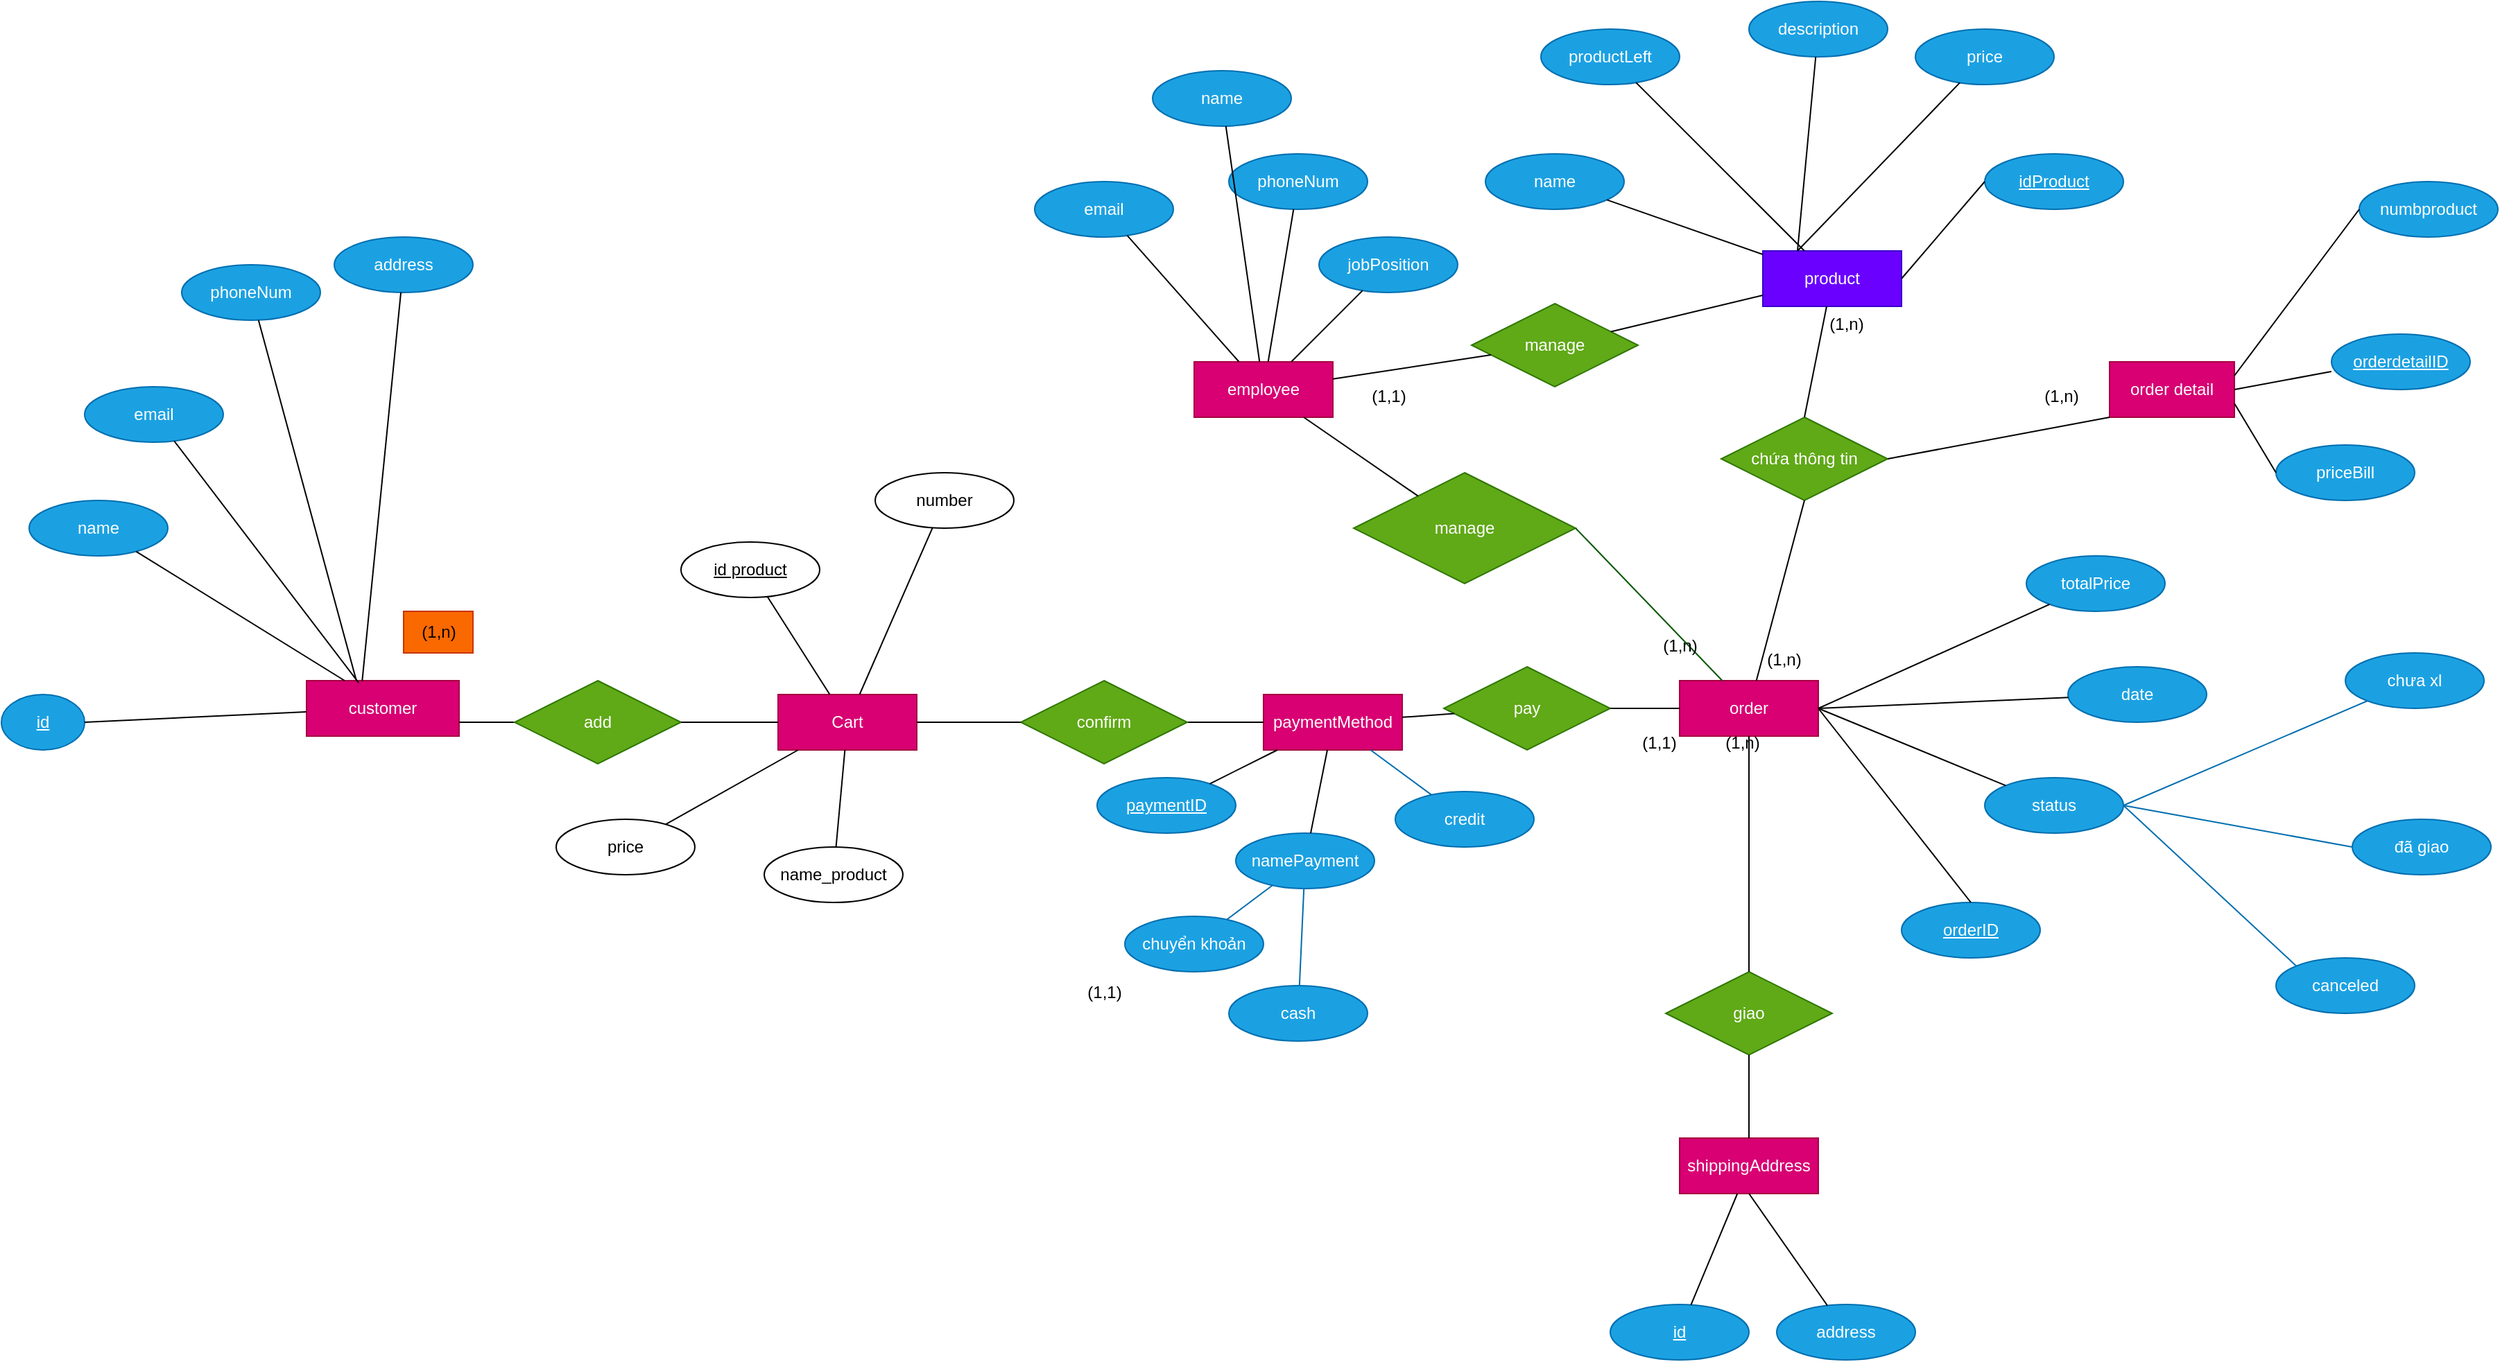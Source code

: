 <mxfile version="24.0.8" type="github">
  <diagram name="Page-1" id="J78H1yWdMGA6dcJvO-is">
    <mxGraphModel dx="3475" dy="2405" grid="1" gridSize="10" guides="1" tooltips="1" connect="1" arrows="1" fold="1" page="1" pageScale="1" pageWidth="850" pageHeight="1100" math="0" shadow="0">
      <root>
        <mxCell id="0" />
        <mxCell id="1" parent="0" />
        <mxCell id="VAm5EBniyMLqkMirTQOu-1" value="order&lt;br&gt;" style="whiteSpace=wrap;html=1;align=center;fillColor=#d80073;fontColor=#ffffff;strokeColor=#A50040;" parent="1" vertex="1">
          <mxGeometry x="690" y="70" width="100" height="40" as="geometry" />
        </mxCell>
        <mxCell id="VAm5EBniyMLqkMirTQOu-2" value="shippingAddress&lt;br&gt;" style="whiteSpace=wrap;html=1;align=center;fillColor=#d80073;fontColor=#ffffff;strokeColor=#A50040;" parent="1" vertex="1">
          <mxGeometry x="690" y="400" width="100" height="40" as="geometry" />
        </mxCell>
        <mxCell id="VAm5EBniyMLqkMirTQOu-3" value="order detail&lt;br&gt;" style="whiteSpace=wrap;html=1;align=center;fillColor=#d80073;fontColor=#ffffff;strokeColor=#A50040;" parent="1" vertex="1">
          <mxGeometry x="1000" y="-160" width="90" height="40" as="geometry" />
        </mxCell>
        <mxCell id="VAm5EBniyMLqkMirTQOu-4" value="customer" style="whiteSpace=wrap;html=1;align=center;fillColor=#d80073;fontColor=#ffffff;strokeColor=#A50040;" parent="1" vertex="1">
          <mxGeometry x="-300" y="70" width="110" height="40" as="geometry" />
        </mxCell>
        <mxCell id="VAm5EBniyMLqkMirTQOu-5" value="employee&lt;br&gt;" style="whiteSpace=wrap;html=1;align=center;fillColor=#d80073;fontColor=#ffffff;strokeColor=#A50040;" parent="1" vertex="1">
          <mxGeometry x="340" y="-160" width="100" height="40" as="geometry" />
        </mxCell>
        <mxCell id="VAm5EBniyMLqkMirTQOu-6" value="paymentMethod&lt;br&gt;" style="whiteSpace=wrap;html=1;align=center;fillColor=#d80073;fontColor=#ffffff;strokeColor=#A50040;" parent="1" vertex="1">
          <mxGeometry x="390" y="80" width="100" height="40" as="geometry" />
        </mxCell>
        <mxCell id="VAm5EBniyMLqkMirTQOu-7" value="product&lt;br&gt;" style="whiteSpace=wrap;html=1;align=center;fillColor=#6a00ff;fontColor=#ffffff;strokeColor=#3700CC;" parent="1" vertex="1">
          <mxGeometry x="750" y="-240" width="100" height="40" as="geometry" />
        </mxCell>
        <mxCell id="VAm5EBniyMLqkMirTQOu-8" value="id" style="ellipse;whiteSpace=wrap;html=1;align=center;fontStyle=4;fillColor=#1ba1e2;fontColor=#ffffff;strokeColor=#006EAF;" parent="1" vertex="1">
          <mxGeometry x="-520" y="80" width="60" height="40" as="geometry" />
        </mxCell>
        <mxCell id="VAm5EBniyMLqkMirTQOu-9" value="phoneNum" style="ellipse;whiteSpace=wrap;html=1;align=center;fillColor=#1ba1e2;fontColor=#ffffff;strokeColor=#006EAF;" parent="1" vertex="1">
          <mxGeometry x="-390" y="-230" width="100" height="40" as="geometry" />
        </mxCell>
        <mxCell id="VAm5EBniyMLqkMirTQOu-10" value="name" style="ellipse;whiteSpace=wrap;html=1;align=center;fillColor=#1ba1e2;fontColor=#ffffff;strokeColor=#006EAF;" parent="1" vertex="1">
          <mxGeometry x="-500" y="-60" width="100" height="40" as="geometry" />
        </mxCell>
        <mxCell id="VAm5EBniyMLqkMirTQOu-11" value="email" style="ellipse;whiteSpace=wrap;html=1;align=center;fillColor=#1ba1e2;fontColor=#ffffff;strokeColor=#006EAF;" parent="1" vertex="1">
          <mxGeometry x="-460" y="-142" width="100" height="40" as="geometry" />
        </mxCell>
        <mxCell id="VAm5EBniyMLqkMirTQOu-13" value="address" style="ellipse;whiteSpace=wrap;html=1;align=center;fillColor=#1ba1e2;fontColor=#ffffff;strokeColor=#006EAF;" parent="1" vertex="1">
          <mxGeometry x="-280" y="-250" width="100" height="40" as="geometry" />
        </mxCell>
        <mxCell id="VAm5EBniyMLqkMirTQOu-14" value="" style="endArrow=none;html=1;rounded=0;exitX=0.365;exitY=0.001;exitDx=0;exitDy=0;exitPerimeter=0;" parent="1" source="VAm5EBniyMLqkMirTQOu-4" target="VAm5EBniyMLqkMirTQOu-13" edge="1">
          <mxGeometry relative="1" as="geometry">
            <mxPoint x="340" y="-150" as="sourcePoint" />
            <mxPoint x="500" y="-130.48" as="targetPoint" />
          </mxGeometry>
        </mxCell>
        <mxCell id="VAm5EBniyMLqkMirTQOu-15" value="" style="endArrow=none;html=1;rounded=0;exitX=0.327;exitY=0.001;exitDx=0;exitDy=0;exitPerimeter=0;" parent="1" source="VAm5EBniyMLqkMirTQOu-4" target="VAm5EBniyMLqkMirTQOu-9" edge="1">
          <mxGeometry relative="1" as="geometry">
            <mxPoint x="300" y="-110" as="sourcePoint" />
            <mxPoint x="460" y="-110" as="targetPoint" />
          </mxGeometry>
        </mxCell>
        <mxCell id="VAm5EBniyMLqkMirTQOu-16" value="" style="endArrow=none;html=1;rounded=0;exitX=0.342;exitY=0.039;exitDx=0;exitDy=0;exitPerimeter=0;" parent="1" source="VAm5EBniyMLqkMirTQOu-4" target="VAm5EBniyMLqkMirTQOu-11" edge="1">
          <mxGeometry relative="1" as="geometry">
            <mxPoint x="300" y="-110" as="sourcePoint" />
            <mxPoint x="460" y="-110" as="targetPoint" />
          </mxGeometry>
        </mxCell>
        <mxCell id="VAm5EBniyMLqkMirTQOu-17" value="" style="endArrow=none;html=1;rounded=0;exitX=1;exitY=0.5;exitDx=0;exitDy=0;" parent="1" source="VAm5EBniyMLqkMirTQOu-8" target="VAm5EBniyMLqkMirTQOu-4" edge="1">
          <mxGeometry relative="1" as="geometry">
            <mxPoint x="110" y="-80" as="sourcePoint" />
            <mxPoint x="270" y="-80" as="targetPoint" />
          </mxGeometry>
        </mxCell>
        <mxCell id="VAm5EBniyMLqkMirTQOu-18" value="" style="endArrow=none;html=1;rounded=0;entryX=0.25;entryY=0;entryDx=0;entryDy=0;" parent="1" source="VAm5EBniyMLqkMirTQOu-10" target="VAm5EBniyMLqkMirTQOu-4" edge="1">
          <mxGeometry relative="1" as="geometry">
            <mxPoint x="180" y="-210" as="sourcePoint" />
            <mxPoint x="340" y="-210" as="targetPoint" />
          </mxGeometry>
        </mxCell>
        <mxCell id="VAm5EBniyMLqkMirTQOu-19" value="idProduct" style="ellipse;whiteSpace=wrap;html=1;align=center;fontStyle=4;fillColor=#1ba1e2;fontColor=#ffffff;strokeColor=#006EAF;" parent="1" vertex="1">
          <mxGeometry x="910" y="-310" width="100" height="40" as="geometry" />
        </mxCell>
        <mxCell id="VAm5EBniyMLqkMirTQOu-20" value="price" style="ellipse;whiteSpace=wrap;html=1;align=center;fillColor=#1ba1e2;fontColor=#ffffff;strokeColor=#006EAF;" parent="1" vertex="1">
          <mxGeometry x="860" y="-400" width="100" height="40" as="geometry" />
        </mxCell>
        <mxCell id="VAm5EBniyMLqkMirTQOu-21" value="productLeft" style="ellipse;whiteSpace=wrap;html=1;align=center;fillColor=#1ba1e2;fontColor=#ffffff;strokeColor=#006EAF;" parent="1" vertex="1">
          <mxGeometry x="590" y="-400" width="100" height="40" as="geometry" />
        </mxCell>
        <mxCell id="VAm5EBniyMLqkMirTQOu-22" value="name" style="ellipse;whiteSpace=wrap;html=1;align=center;fillColor=#1ba1e2;fontColor=#ffffff;strokeColor=#006EAF;" parent="1" vertex="1">
          <mxGeometry x="550" y="-310" width="100" height="40" as="geometry" />
        </mxCell>
        <mxCell id="VAm5EBniyMLqkMirTQOu-23" value="description" style="ellipse;whiteSpace=wrap;html=1;align=center;fillColor=#1ba1e2;fontColor=#ffffff;strokeColor=#006EAF;" parent="1" vertex="1">
          <mxGeometry x="740" y="-420" width="100" height="40" as="geometry" />
        </mxCell>
        <mxCell id="VAm5EBniyMLqkMirTQOu-25" value="" style="endArrow=none;html=1;rounded=0;" parent="1" source="VAm5EBniyMLqkMirTQOu-22" target="VAm5EBniyMLqkMirTQOu-7" edge="1">
          <mxGeometry relative="1" as="geometry">
            <mxPoint x="680" y="-100" as="sourcePoint" />
            <mxPoint x="840" y="-100" as="targetPoint" />
          </mxGeometry>
        </mxCell>
        <mxCell id="VAm5EBniyMLqkMirTQOu-26" value="" style="endArrow=none;html=1;rounded=0;" parent="1" source="VAm5EBniyMLqkMirTQOu-21" target="VAm5EBniyMLqkMirTQOu-7" edge="1">
          <mxGeometry relative="1" as="geometry">
            <mxPoint x="680" y="-220" as="sourcePoint" />
            <mxPoint x="840" y="-220" as="targetPoint" />
          </mxGeometry>
        </mxCell>
        <mxCell id="VAm5EBniyMLqkMirTQOu-27" value="" style="endArrow=none;html=1;rounded=0;entryX=0.25;entryY=0;entryDx=0;entryDy=0;" parent="1" source="VAm5EBniyMLqkMirTQOu-23" target="VAm5EBniyMLqkMirTQOu-7" edge="1">
          <mxGeometry relative="1" as="geometry">
            <mxPoint x="800" y="-230" as="sourcePoint" />
            <mxPoint x="960" y="-230" as="targetPoint" />
          </mxGeometry>
        </mxCell>
        <mxCell id="VAm5EBniyMLqkMirTQOu-28" value="" style="endArrow=none;html=1;rounded=0;exitX=0.25;exitY=0;exitDx=0;exitDy=0;" parent="1" source="VAm5EBniyMLqkMirTQOu-7" target="VAm5EBniyMLqkMirTQOu-20" edge="1">
          <mxGeometry relative="1" as="geometry">
            <mxPoint x="820" y="-230" as="sourcePoint" />
            <mxPoint x="980" y="-230" as="targetPoint" />
          </mxGeometry>
        </mxCell>
        <mxCell id="VAm5EBniyMLqkMirTQOu-30" value="" style="endArrow=none;html=1;rounded=0;exitX=1;exitY=0.5;exitDx=0;exitDy=0;entryX=0;entryY=0.5;entryDx=0;entryDy=0;" parent="1" source="VAm5EBniyMLqkMirTQOu-7" target="VAm5EBniyMLqkMirTQOu-19" edge="1">
          <mxGeometry relative="1" as="geometry">
            <mxPoint x="880" y="-80" as="sourcePoint" />
            <mxPoint x="1040" y="-80" as="targetPoint" />
          </mxGeometry>
        </mxCell>
        <mxCell id="VAm5EBniyMLqkMirTQOu-32" value="orderID" style="ellipse;whiteSpace=wrap;html=1;align=center;fontStyle=4;fillColor=#1ba1e2;fontColor=#ffffff;strokeColor=#006EAF;" parent="1" vertex="1">
          <mxGeometry x="850" y="230" width="100" height="40" as="geometry" />
        </mxCell>
        <mxCell id="VAm5EBniyMLqkMirTQOu-33" value="date" style="ellipse;whiteSpace=wrap;html=1;align=center;fillColor=#1ba1e2;fontColor=#ffffff;strokeColor=#006EAF;" parent="1" vertex="1">
          <mxGeometry x="970" y="60" width="100" height="40" as="geometry" />
        </mxCell>
        <mxCell id="VAm5EBniyMLqkMirTQOu-34" value="status" style="ellipse;whiteSpace=wrap;html=1;align=center;fillColor=#1ba1e2;fontColor=#ffffff;strokeColor=#006EAF;" parent="1" vertex="1">
          <mxGeometry x="910" y="140" width="100" height="40" as="geometry" />
        </mxCell>
        <mxCell id="VAm5EBniyMLqkMirTQOu-35" value="totalPrice" style="ellipse;whiteSpace=wrap;html=1;align=center;fillColor=#1ba1e2;fontColor=#ffffff;strokeColor=#006EAF;" parent="1" vertex="1">
          <mxGeometry x="940" y="-20" width="100" height="40" as="geometry" />
        </mxCell>
        <mxCell id="VAm5EBniyMLqkMirTQOu-38" value="" style="endArrow=none;html=1;rounded=0;entryX=0.5;entryY=0;entryDx=0;entryDy=0;exitX=1;exitY=0.5;exitDx=0;exitDy=0;" parent="1" source="VAm5EBniyMLqkMirTQOu-1" target="VAm5EBniyMLqkMirTQOu-32" edge="1">
          <mxGeometry relative="1" as="geometry">
            <mxPoint x="420" y="200" as="sourcePoint" />
            <mxPoint x="580" y="200" as="targetPoint" />
          </mxGeometry>
        </mxCell>
        <mxCell id="VAm5EBniyMLqkMirTQOu-39" value="" style="endArrow=none;html=1;rounded=0;exitX=1;exitY=0.5;exitDx=0;exitDy=0;" parent="1" source="VAm5EBniyMLqkMirTQOu-1" target="VAm5EBniyMLqkMirTQOu-34" edge="1">
          <mxGeometry relative="1" as="geometry">
            <mxPoint x="500" y="60" as="sourcePoint" />
            <mxPoint x="660" y="60" as="targetPoint" />
          </mxGeometry>
        </mxCell>
        <mxCell id="VAm5EBniyMLqkMirTQOu-40" value="" style="endArrow=none;html=1;rounded=0;exitX=1;exitY=0.5;exitDx=0;exitDy=0;" parent="1" source="VAm5EBniyMLqkMirTQOu-1" target="VAm5EBniyMLqkMirTQOu-33" edge="1">
          <mxGeometry relative="1" as="geometry">
            <mxPoint x="500" y="60" as="sourcePoint" />
            <mxPoint x="660" y="60" as="targetPoint" />
          </mxGeometry>
        </mxCell>
        <mxCell id="VAm5EBniyMLqkMirTQOu-41" value="" style="endArrow=none;html=1;rounded=0;exitX=1;exitY=0.5;exitDx=0;exitDy=0;" parent="1" source="VAm5EBniyMLqkMirTQOu-1" target="VAm5EBniyMLqkMirTQOu-35" edge="1">
          <mxGeometry relative="1" as="geometry">
            <mxPoint x="500" y="60" as="sourcePoint" />
            <mxPoint x="660" y="60" as="targetPoint" />
          </mxGeometry>
        </mxCell>
        <mxCell id="VAm5EBniyMLqkMirTQOu-42" value="chưa xl" style="ellipse;whiteSpace=wrap;html=1;align=center;fillColor=#1ba1e2;fontColor=#ffffff;strokeColor=#006EAF;" parent="1" vertex="1">
          <mxGeometry x="1170" y="50" width="100" height="40" as="geometry" />
        </mxCell>
        <mxCell id="VAm5EBniyMLqkMirTQOu-43" value="canceled" style="ellipse;whiteSpace=wrap;html=1;align=center;fillColor=#1ba1e2;fontColor=#ffffff;strokeColor=#006EAF;" parent="1" vertex="1">
          <mxGeometry x="1120" y="270" width="100" height="40" as="geometry" />
        </mxCell>
        <mxCell id="VAm5EBniyMLqkMirTQOu-44" value="đã giao" style="ellipse;whiteSpace=wrap;html=1;align=center;fillColor=#1ba1e2;fontColor=#ffffff;strokeColor=#006EAF;" parent="1" vertex="1">
          <mxGeometry x="1175" y="170" width="100" height="40" as="geometry" />
        </mxCell>
        <mxCell id="VAm5EBniyMLqkMirTQOu-45" value="" style="endArrow=none;html=1;rounded=0;exitX=1;exitY=0.5;exitDx=0;exitDy=0;fillColor=#1ba1e2;strokeColor=#006EAF;" parent="1" source="VAm5EBniyMLqkMirTQOu-34" target="VAm5EBniyMLqkMirTQOu-42" edge="1">
          <mxGeometry relative="1" as="geometry">
            <mxPoint x="1040" y="140" as="sourcePoint" />
            <mxPoint x="1200" y="140" as="targetPoint" />
          </mxGeometry>
        </mxCell>
        <mxCell id="VAm5EBniyMLqkMirTQOu-46" value="" style="endArrow=none;html=1;rounded=0;exitX=1;exitY=0.5;exitDx=0;exitDy=0;entryX=0;entryY=0;entryDx=0;entryDy=0;fillColor=#1ba1e2;strokeColor=#006EAF;" parent="1" source="VAm5EBniyMLqkMirTQOu-34" target="VAm5EBniyMLqkMirTQOu-43" edge="1">
          <mxGeometry relative="1" as="geometry">
            <mxPoint x="960" y="230" as="sourcePoint" />
            <mxPoint x="1120" y="230" as="targetPoint" />
          </mxGeometry>
        </mxCell>
        <mxCell id="VAm5EBniyMLqkMirTQOu-47" value="" style="endArrow=none;html=1;rounded=0;exitX=1;exitY=0.5;exitDx=0;exitDy=0;entryX=0;entryY=0.5;entryDx=0;entryDy=0;fillColor=#1ba1e2;strokeColor=#006EAF;" parent="1" source="VAm5EBniyMLqkMirTQOu-34" target="VAm5EBniyMLqkMirTQOu-44" edge="1">
          <mxGeometry relative="1" as="geometry">
            <mxPoint x="980" y="210" as="sourcePoint" />
            <mxPoint x="1140" y="210" as="targetPoint" />
          </mxGeometry>
        </mxCell>
        <mxCell id="VAm5EBniyMLqkMirTQOu-49" value="paymentID" style="ellipse;whiteSpace=wrap;html=1;align=center;fontStyle=4;fillColor=#1ba1e2;fontColor=#ffffff;strokeColor=#006EAF;" parent="1" vertex="1">
          <mxGeometry x="270" y="140" width="100" height="40" as="geometry" />
        </mxCell>
        <mxCell id="VAm5EBniyMLqkMirTQOu-50" value="namePayment" style="ellipse;whiteSpace=wrap;html=1;align=center;fillColor=#1ba1e2;fontColor=#ffffff;strokeColor=#006EAF;" parent="1" vertex="1">
          <mxGeometry x="370" y="180" width="100" height="40" as="geometry" />
        </mxCell>
        <mxCell id="VAm5EBniyMLqkMirTQOu-51" value="" style="endArrow=none;html=1;rounded=0;" parent="1" source="VAm5EBniyMLqkMirTQOu-6" target="VAm5EBniyMLqkMirTQOu-50" edge="1">
          <mxGeometry relative="1" as="geometry">
            <mxPoint x="770" y="500" as="sourcePoint" />
            <mxPoint x="930" y="500" as="targetPoint" />
          </mxGeometry>
        </mxCell>
        <mxCell id="VAm5EBniyMLqkMirTQOu-52" value="" style="endArrow=none;html=1;rounded=0;" parent="1" source="VAm5EBniyMLqkMirTQOu-6" target="VAm5EBniyMLqkMirTQOu-49" edge="1">
          <mxGeometry relative="1" as="geometry">
            <mxPoint x="530" y="400" as="sourcePoint" />
            <mxPoint x="690" y="400" as="targetPoint" />
          </mxGeometry>
        </mxCell>
        <mxCell id="VAm5EBniyMLqkMirTQOu-53" value="cash" style="ellipse;whiteSpace=wrap;html=1;align=center;fillColor=#1ba1e2;fontColor=#ffffff;strokeColor=#006EAF;" parent="1" vertex="1">
          <mxGeometry x="365" y="290" width="100" height="40" as="geometry" />
        </mxCell>
        <mxCell id="VAm5EBniyMLqkMirTQOu-54" value="chuyển khoản" style="ellipse;whiteSpace=wrap;html=1;align=center;fillColor=#1ba1e2;fontColor=#ffffff;strokeColor=#006EAF;" parent="1" vertex="1">
          <mxGeometry x="290" y="240" width="100" height="40" as="geometry" />
        </mxCell>
        <mxCell id="VAm5EBniyMLqkMirTQOu-55" value="credit" style="ellipse;whiteSpace=wrap;html=1;align=center;fillColor=#1ba1e2;fontColor=#ffffff;strokeColor=#006EAF;" parent="1" vertex="1">
          <mxGeometry x="485" y="150" width="100" height="40" as="geometry" />
        </mxCell>
        <mxCell id="VAm5EBniyMLqkMirTQOu-56" value="" style="endArrow=none;html=1;rounded=0;fillColor=#1ba1e2;strokeColor=#006EAF;" parent="1" source="VAm5EBniyMLqkMirTQOu-50" target="VAm5EBniyMLqkMirTQOu-54" edge="1">
          <mxGeometry relative="1" as="geometry">
            <mxPoint x="880" y="490" as="sourcePoint" />
            <mxPoint x="1040" y="490" as="targetPoint" />
          </mxGeometry>
        </mxCell>
        <mxCell id="VAm5EBniyMLqkMirTQOu-57" value="" style="endArrow=none;html=1;rounded=0;fillColor=#1ba1e2;strokeColor=#006EAF;" parent="1" source="VAm5EBniyMLqkMirTQOu-50" target="VAm5EBniyMLqkMirTQOu-53" edge="1">
          <mxGeometry relative="1" as="geometry">
            <mxPoint x="880" y="490" as="sourcePoint" />
            <mxPoint x="1040" y="490" as="targetPoint" />
          </mxGeometry>
        </mxCell>
        <mxCell id="VAm5EBniyMLqkMirTQOu-58" value="" style="endArrow=none;html=1;rounded=0;fillColor=#1ba1e2;strokeColor=#006EAF;" parent="1" target="VAm5EBniyMLqkMirTQOu-55" edge="1" source="VAm5EBniyMLqkMirTQOu-6">
          <mxGeometry relative="1" as="geometry">
            <mxPoint x="940" y="550" as="sourcePoint" />
            <mxPoint x="1040" y="490" as="targetPoint" />
          </mxGeometry>
        </mxCell>
        <mxCell id="VAm5EBniyMLqkMirTQOu-59" value="name" style="ellipse;whiteSpace=wrap;html=1;align=center;fillColor=#1ba1e2;fontColor=#ffffff;strokeColor=#006EAF;" parent="1" vertex="1">
          <mxGeometry x="310" y="-370" width="100" height="40" as="geometry" />
        </mxCell>
        <mxCell id="VAm5EBniyMLqkMirTQOu-60" value="jobPosition" style="ellipse;whiteSpace=wrap;html=1;align=center;fillColor=#1ba1e2;fontColor=#ffffff;strokeColor=#006EAF;" parent="1" vertex="1">
          <mxGeometry x="430" y="-250" width="100" height="40" as="geometry" />
        </mxCell>
        <mxCell id="VAm5EBniyMLqkMirTQOu-61" value="phoneNum" style="ellipse;whiteSpace=wrap;html=1;align=center;fillColor=#1ba1e2;fontColor=#ffffff;strokeColor=#006EAF;" parent="1" vertex="1">
          <mxGeometry x="365" y="-310" width="100" height="40" as="geometry" />
        </mxCell>
        <mxCell id="VAm5EBniyMLqkMirTQOu-62" value="email" style="ellipse;whiteSpace=wrap;html=1;align=center;fillColor=#1ba1e2;fontColor=#ffffff;strokeColor=#006EAF;" parent="1" vertex="1">
          <mxGeometry x="225" y="-290" width="100" height="40" as="geometry" />
        </mxCell>
        <mxCell id="VAm5EBniyMLqkMirTQOu-63" value="" style="endArrow=none;html=1;rounded=0;" parent="1" source="VAm5EBniyMLqkMirTQOu-5" target="VAm5EBniyMLqkMirTQOu-62" edge="1">
          <mxGeometry relative="1" as="geometry">
            <mxPoint x="370" y="610" as="sourcePoint" />
            <mxPoint x="530" y="610" as="targetPoint" />
          </mxGeometry>
        </mxCell>
        <mxCell id="VAm5EBniyMLqkMirTQOu-64" value="" style="endArrow=none;html=1;rounded=0;" parent="1" source="VAm5EBniyMLqkMirTQOu-5" target="VAm5EBniyMLqkMirTQOu-61" edge="1">
          <mxGeometry relative="1" as="geometry">
            <mxPoint x="370" y="610" as="sourcePoint" />
            <mxPoint x="530" y="610" as="targetPoint" />
          </mxGeometry>
        </mxCell>
        <mxCell id="VAm5EBniyMLqkMirTQOu-65" value="" style="endArrow=none;html=1;rounded=0;" parent="1" source="VAm5EBniyMLqkMirTQOu-5" target="VAm5EBniyMLqkMirTQOu-60" edge="1">
          <mxGeometry relative="1" as="geometry">
            <mxPoint x="370" y="610" as="sourcePoint" />
            <mxPoint x="530" y="610" as="targetPoint" />
          </mxGeometry>
        </mxCell>
        <mxCell id="VAm5EBniyMLqkMirTQOu-66" value="" style="endArrow=none;html=1;rounded=0;" parent="1" source="VAm5EBniyMLqkMirTQOu-5" target="VAm5EBniyMLqkMirTQOu-59" edge="1">
          <mxGeometry relative="1" as="geometry">
            <mxPoint x="370" y="610" as="sourcePoint" />
            <mxPoint x="530" y="610" as="targetPoint" />
          </mxGeometry>
        </mxCell>
        <mxCell id="VAm5EBniyMLqkMirTQOu-70" value="address" style="ellipse;whiteSpace=wrap;html=1;align=center;fillColor=#1ba1e2;fontColor=#ffffff;strokeColor=#006EAF;" parent="1" vertex="1">
          <mxGeometry x="760" y="520" width="100" height="40" as="geometry" />
        </mxCell>
        <mxCell id="VAm5EBniyMLqkMirTQOu-72" value="id" style="ellipse;whiteSpace=wrap;html=1;align=center;fontStyle=4;fillColor=#1ba1e2;fontColor=#ffffff;strokeColor=#006EAF;" parent="1" vertex="1">
          <mxGeometry x="640" y="520" width="100" height="40" as="geometry" />
        </mxCell>
        <mxCell id="VAm5EBniyMLqkMirTQOu-74" value="" style="endArrow=none;html=1;rounded=0;entryX=0.5;entryY=1;entryDx=0;entryDy=0;" parent="1" source="VAm5EBniyMLqkMirTQOu-70" target="VAm5EBniyMLqkMirTQOu-2" edge="1">
          <mxGeometry relative="1" as="geometry">
            <mxPoint x="70" y="400" as="sourcePoint" />
            <mxPoint x="230" y="400" as="targetPoint" />
          </mxGeometry>
        </mxCell>
        <mxCell id="VAm5EBniyMLqkMirTQOu-80" value="chứa thông tin" style="shape=rhombus;perimeter=rhombusPerimeter;whiteSpace=wrap;html=1;align=center;fillColor=#60a917;fontColor=#ffffff;strokeColor=#2D7600;" parent="1" vertex="1">
          <mxGeometry x="720" y="-120" width="120" height="60" as="geometry" />
        </mxCell>
        <mxCell id="VAm5EBniyMLqkMirTQOu-81" value="" style="endArrow=none;html=1;rounded=0;entryX=0.5;entryY=1;entryDx=0;entryDy=0;" parent="1" source="VAm5EBniyMLqkMirTQOu-1" target="VAm5EBniyMLqkMirTQOu-80" edge="1">
          <mxGeometry relative="1" as="geometry">
            <mxPoint x="590" as="sourcePoint" />
            <mxPoint x="750" as="targetPoint" />
          </mxGeometry>
        </mxCell>
        <mxCell id="VAm5EBniyMLqkMirTQOu-82" value="" style="endArrow=none;html=1;rounded=0;exitX=0.5;exitY=0;exitDx=0;exitDy=0;" parent="1" source="VAm5EBniyMLqkMirTQOu-80" target="VAm5EBniyMLqkMirTQOu-7" edge="1">
          <mxGeometry relative="1" as="geometry">
            <mxPoint x="860" y="-150" as="sourcePoint" />
            <mxPoint x="1020" y="-150" as="targetPoint" />
          </mxGeometry>
        </mxCell>
        <mxCell id="VAm5EBniyMLqkMirTQOu-83" value="" style="endArrow=none;html=1;rounded=0;exitX=1;exitY=0.5;exitDx=0;exitDy=0;entryX=0;entryY=1;entryDx=0;entryDy=0;" parent="1" source="VAm5EBniyMLqkMirTQOu-80" target="VAm5EBniyMLqkMirTQOu-3" edge="1">
          <mxGeometry relative="1" as="geometry">
            <mxPoint x="850" y="-140.48" as="sourcePoint" />
            <mxPoint x="1010" y="-140.48" as="targetPoint" />
          </mxGeometry>
        </mxCell>
        <mxCell id="VAm5EBniyMLqkMirTQOu-84" value="priceBill" style="ellipse;whiteSpace=wrap;html=1;align=center;fillColor=#1ba1e2;fontColor=#ffffff;strokeColor=#006EAF;" parent="1" vertex="1">
          <mxGeometry x="1120" y="-100" width="100" height="40" as="geometry" />
        </mxCell>
        <mxCell id="VAm5EBniyMLqkMirTQOu-85" value="orderdetailID" style="ellipse;whiteSpace=wrap;html=1;align=center;fontStyle=4;fillColor=#1ba1e2;fontColor=#ffffff;strokeColor=#006EAF;" parent="1" vertex="1">
          <mxGeometry x="1160" y="-180" width="100" height="40" as="geometry" />
        </mxCell>
        <mxCell id="VAm5EBniyMLqkMirTQOu-86" value="numbproduct" style="ellipse;whiteSpace=wrap;html=1;align=center;fillColor=#1ba1e2;fontColor=#ffffff;strokeColor=#006EAF;" parent="1" vertex="1">
          <mxGeometry x="1180" y="-290" width="100" height="40" as="geometry" />
        </mxCell>
        <mxCell id="VAm5EBniyMLqkMirTQOu-87" value="" style="endArrow=none;html=1;rounded=0;entryX=0;entryY=0.5;entryDx=0;entryDy=0;exitX=1;exitY=0.25;exitDx=0;exitDy=0;" parent="1" source="VAm5EBniyMLqkMirTQOu-3" target="VAm5EBniyMLqkMirTQOu-86" edge="1">
          <mxGeometry relative="1" as="geometry">
            <mxPoint x="770" y="-40" as="sourcePoint" />
            <mxPoint x="930" y="-40" as="targetPoint" />
          </mxGeometry>
        </mxCell>
        <mxCell id="VAm5EBniyMLqkMirTQOu-88" value="" style="endArrow=none;html=1;rounded=0;entryX=-0.001;entryY=0.675;entryDx=0;entryDy=0;entryPerimeter=0;exitX=1;exitY=0.5;exitDx=0;exitDy=0;" parent="1" source="VAm5EBniyMLqkMirTQOu-3" target="VAm5EBniyMLqkMirTQOu-85" edge="1">
          <mxGeometry relative="1" as="geometry">
            <mxPoint x="770" y="-40" as="sourcePoint" />
            <mxPoint x="930" y="-40" as="targetPoint" />
          </mxGeometry>
        </mxCell>
        <mxCell id="VAm5EBniyMLqkMirTQOu-89" value="" style="endArrow=none;html=1;rounded=0;entryX=0;entryY=0.5;entryDx=0;entryDy=0;exitX=1;exitY=0.75;exitDx=0;exitDy=0;" parent="1" source="VAm5EBniyMLqkMirTQOu-3" target="VAm5EBniyMLqkMirTQOu-84" edge="1">
          <mxGeometry relative="1" as="geometry">
            <mxPoint x="770" y="-40" as="sourcePoint" />
            <mxPoint x="930" y="-40" as="targetPoint" />
          </mxGeometry>
        </mxCell>
        <mxCell id="VAm5EBniyMLqkMirTQOu-90" value="manage" style="shape=rhombus;perimeter=rhombusPerimeter;whiteSpace=wrap;html=1;align=center;fillColor=#60a917;fontColor=#ffffff;strokeColor=#2D7600;" parent="1" vertex="1">
          <mxGeometry x="455" y="-80" width="160" height="80" as="geometry" />
        </mxCell>
        <mxCell id="VAm5EBniyMLqkMirTQOu-91" value="" style="endArrow=none;html=1;rounded=0;exitX=1;exitY=0.75;exitDx=0;exitDy=0;" parent="1" source="VAm5EBniyMLqkMirTQOu-4" target="N0Mhtf19jp6nz9mz9Gu_-17" edge="1">
          <mxGeometry relative="1" as="geometry">
            <mxPoint x="210" y="-30" as="sourcePoint" />
            <mxPoint x="190" y="170" as="targetPoint" />
          </mxGeometry>
        </mxCell>
        <mxCell id="VAm5EBniyMLqkMirTQOu-92" value="" style="endArrow=none;html=1;rounded=0;exitX=1;exitY=0.5;exitDx=0;exitDy=0;fillColor=#008a00;strokeColor=#005700;" parent="1" source="VAm5EBniyMLqkMirTQOu-90" target="VAm5EBniyMLqkMirTQOu-1" edge="1">
          <mxGeometry relative="1" as="geometry">
            <mxPoint x="410" y="130" as="sourcePoint" />
            <mxPoint x="570" y="130" as="targetPoint" />
          </mxGeometry>
        </mxCell>
        <mxCell id="VAm5EBniyMLqkMirTQOu-93" value="(1,n)" style="text;html=1;align=center;verticalAlign=middle;resizable=0;points=[];autosize=1;strokeColor=#C73500;fillColor=#fa6800;fontColor=#000000;" parent="1" vertex="1">
          <mxGeometry x="-230" y="20" width="50" height="30" as="geometry" />
        </mxCell>
        <mxCell id="VAm5EBniyMLqkMirTQOu-94" value="(1,n)" style="text;html=1;align=center;verticalAlign=middle;resizable=0;points=[];autosize=1;strokeColor=none;fillColor=none;" parent="1" vertex="1">
          <mxGeometry x="665" y="30" width="50" height="30" as="geometry" />
        </mxCell>
        <mxCell id="VAm5EBniyMLqkMirTQOu-96" value="(1,n)" style="text;html=1;align=center;verticalAlign=middle;resizable=0;points=[];autosize=1;strokeColor=none;fillColor=none;" parent="1" vertex="1">
          <mxGeometry x="740" y="40" width="50" height="30" as="geometry" />
        </mxCell>
        <mxCell id="VAm5EBniyMLqkMirTQOu-97" value="(1,n)" style="text;html=1;align=center;verticalAlign=middle;resizable=0;points=[];autosize=1;strokeColor=none;fillColor=none;" parent="1" vertex="1">
          <mxGeometry x="940" y="-150" width="50" height="30" as="geometry" />
        </mxCell>
        <mxCell id="VAm5EBniyMLqkMirTQOu-98" value="pay" style="shape=rhombus;perimeter=rhombusPerimeter;whiteSpace=wrap;html=1;align=center;fillColor=#60a917;fontColor=#ffffff;strokeColor=#2D7600;" parent="1" vertex="1">
          <mxGeometry x="520" y="60" width="120" height="60" as="geometry" />
        </mxCell>
        <mxCell id="VAm5EBniyMLqkMirTQOu-100" value="" style="endArrow=none;html=1;rounded=0;" parent="1" source="VAm5EBniyMLqkMirTQOu-6" target="N0Mhtf19jp6nz9mz9Gu_-28" edge="1">
          <mxGeometry relative="1" as="geometry">
            <mxPoint x="660" y="320" as="sourcePoint" />
            <mxPoint x="820" y="320" as="targetPoint" />
          </mxGeometry>
        </mxCell>
        <mxCell id="VAm5EBniyMLqkMirTQOu-101" value="" style="endArrow=none;html=1;rounded=0;" parent="1" source="VAm5EBniyMLqkMirTQOu-98" target="VAm5EBniyMLqkMirTQOu-6" edge="1">
          <mxGeometry relative="1" as="geometry">
            <mxPoint x="640" y="340" as="sourcePoint" />
            <mxPoint x="800" y="340" as="targetPoint" />
          </mxGeometry>
        </mxCell>
        <mxCell id="VAm5EBniyMLqkMirTQOu-102" value="(1,n)" style="text;html=1;align=center;verticalAlign=middle;resizable=0;points=[];autosize=1;strokeColor=none;fillColor=none;" parent="1" vertex="1">
          <mxGeometry x="710" y="100" width="50" height="30" as="geometry" />
        </mxCell>
        <mxCell id="VAm5EBniyMLqkMirTQOu-104" value="giao" style="shape=rhombus;perimeter=rhombusPerimeter;whiteSpace=wrap;html=1;align=center;fillColor=#60a917;fontColor=#ffffff;strokeColor=#2D7600;" parent="1" vertex="1">
          <mxGeometry x="680" y="280" width="120" height="60" as="geometry" />
        </mxCell>
        <mxCell id="VAm5EBniyMLqkMirTQOu-105" value="" style="endArrow=none;html=1;rounded=0;" parent="1" source="VAm5EBniyMLqkMirTQOu-2" target="VAm5EBniyMLqkMirTQOu-104" edge="1">
          <mxGeometry relative="1" as="geometry">
            <mxPoint x="750" y="580" as="sourcePoint" />
            <mxPoint x="300" y="140" as="targetPoint" />
          </mxGeometry>
        </mxCell>
        <mxCell id="VAm5EBniyMLqkMirTQOu-106" value="" style="endArrow=none;html=1;rounded=0;" parent="1" source="VAm5EBniyMLqkMirTQOu-104" target="VAm5EBniyMLqkMirTQOu-1" edge="1">
          <mxGeometry relative="1" as="geometry">
            <mxPoint x="360" y="110" as="sourcePoint" />
            <mxPoint x="520" y="110" as="targetPoint" />
          </mxGeometry>
        </mxCell>
        <mxCell id="VAm5EBniyMLqkMirTQOu-108" value="(1,1)" style="text;html=1;align=center;verticalAlign=middle;resizable=0;points=[];autosize=1;strokeColor=none;fillColor=none;" parent="1" vertex="1">
          <mxGeometry x="250" y="280" width="50" height="30" as="geometry" />
        </mxCell>
        <mxCell id="VAm5EBniyMLqkMirTQOu-112" value="(1,1)" style="text;html=1;align=center;verticalAlign=middle;resizable=0;points=[];autosize=1;strokeColor=none;fillColor=none;" parent="1" vertex="1">
          <mxGeometry x="455" y="-150" width="50" height="30" as="geometry" />
        </mxCell>
        <mxCell id="VAm5EBniyMLqkMirTQOu-113" value="(1,1)" style="text;html=1;align=center;verticalAlign=middle;resizable=0;points=[];autosize=1;strokeColor=none;fillColor=none;" parent="1" vertex="1">
          <mxGeometry x="650" y="100" width="50" height="30" as="geometry" />
        </mxCell>
        <mxCell id="VAm5EBniyMLqkMirTQOu-115" value="(1,n)" style="text;html=1;align=center;verticalAlign=middle;resizable=0;points=[];autosize=1;strokeColor=none;fillColor=none;" parent="1" vertex="1">
          <mxGeometry x="785" y="-202" width="50" height="30" as="geometry" />
        </mxCell>
        <mxCell id="N0Mhtf19jp6nz9mz9Gu_-2" value="" style="endArrow=none;html=1;rounded=0;" edge="1" parent="1" source="VAm5EBniyMLqkMirTQOu-5" target="VAm5EBniyMLqkMirTQOu-90">
          <mxGeometry relative="1" as="geometry">
            <mxPoint x="380" y="100" as="sourcePoint" />
            <mxPoint x="540" y="100" as="targetPoint" />
          </mxGeometry>
        </mxCell>
        <mxCell id="N0Mhtf19jp6nz9mz9Gu_-8" value="manage" style="shape=rhombus;perimeter=rhombusPerimeter;whiteSpace=wrap;html=1;align=center;fillColor=#60a917;fontColor=#ffffff;strokeColor=#2D7600;" vertex="1" parent="1">
          <mxGeometry x="540" y="-202" width="120" height="60" as="geometry" />
        </mxCell>
        <mxCell id="N0Mhtf19jp6nz9mz9Gu_-9" value="" style="endArrow=none;html=1;rounded=0;" edge="1" parent="1" source="VAm5EBniyMLqkMirTQOu-5" target="N0Mhtf19jp6nz9mz9Gu_-8">
          <mxGeometry relative="1" as="geometry">
            <mxPoint x="470" y="-100" as="sourcePoint" />
            <mxPoint x="630" y="-100" as="targetPoint" />
          </mxGeometry>
        </mxCell>
        <mxCell id="N0Mhtf19jp6nz9mz9Gu_-14" value="" style="endArrow=none;html=1;rounded=0;" edge="1" parent="1" source="N0Mhtf19jp6nz9mz9Gu_-8" target="VAm5EBniyMLqkMirTQOu-7">
          <mxGeometry relative="1" as="geometry">
            <mxPoint x="550" y="-70" as="sourcePoint" />
            <mxPoint x="710" y="-70" as="targetPoint" />
          </mxGeometry>
        </mxCell>
        <mxCell id="N0Mhtf19jp6nz9mz9Gu_-15" value="" style="endArrow=none;html=1;rounded=0;" edge="1" parent="1" source="VAm5EBniyMLqkMirTQOu-72" target="VAm5EBniyMLqkMirTQOu-2">
          <mxGeometry relative="1" as="geometry">
            <mxPoint x="-150" y="280" as="sourcePoint" />
            <mxPoint x="10" y="280" as="targetPoint" />
          </mxGeometry>
        </mxCell>
        <mxCell id="N0Mhtf19jp6nz9mz9Gu_-16" value="Cart" style="whiteSpace=wrap;html=1;align=center;fillColor=#d80073;fontColor=#ffffff;strokeColor=#A50040;" vertex="1" parent="1">
          <mxGeometry x="40" y="80" width="100" height="40" as="geometry" />
        </mxCell>
        <mxCell id="N0Mhtf19jp6nz9mz9Gu_-17" value="add" style="shape=rhombus;perimeter=rhombusPerimeter;whiteSpace=wrap;html=1;align=center;fillColor=#60a917;fontColor=#ffffff;strokeColor=#2D7600;" vertex="1" parent="1">
          <mxGeometry x="-150" y="70" width="120" height="60" as="geometry" />
        </mxCell>
        <mxCell id="N0Mhtf19jp6nz9mz9Gu_-18" value="" style="endArrow=none;html=1;rounded=0;" edge="1" parent="1" source="N0Mhtf19jp6nz9mz9Gu_-17" target="N0Mhtf19jp6nz9mz9Gu_-16">
          <mxGeometry relative="1" as="geometry">
            <mxPoint x="310" y="30" as="sourcePoint" />
            <mxPoint x="470" y="30" as="targetPoint" />
          </mxGeometry>
        </mxCell>
        <mxCell id="N0Mhtf19jp6nz9mz9Gu_-19" value="id product" style="ellipse;whiteSpace=wrap;html=1;align=center;fontStyle=4;" vertex="1" parent="1">
          <mxGeometry x="-30" y="-30" width="100" height="40" as="geometry" />
        </mxCell>
        <mxCell id="N0Mhtf19jp6nz9mz9Gu_-20" value="name_product" style="ellipse;whiteSpace=wrap;html=1;align=center;" vertex="1" parent="1">
          <mxGeometry x="30" y="190" width="100" height="40" as="geometry" />
        </mxCell>
        <mxCell id="N0Mhtf19jp6nz9mz9Gu_-21" value="price" style="ellipse;whiteSpace=wrap;html=1;align=center;" vertex="1" parent="1">
          <mxGeometry x="-120" y="170" width="100" height="40" as="geometry" />
        </mxCell>
        <mxCell id="N0Mhtf19jp6nz9mz9Gu_-22" value="" style="endArrow=none;html=1;rounded=0;" edge="1" parent="1" source="N0Mhtf19jp6nz9mz9Gu_-19" target="N0Mhtf19jp6nz9mz9Gu_-16">
          <mxGeometry relative="1" as="geometry">
            <mxPoint x="340" y="60" as="sourcePoint" />
            <mxPoint x="500" y="60" as="targetPoint" />
          </mxGeometry>
        </mxCell>
        <mxCell id="N0Mhtf19jp6nz9mz9Gu_-23" value="" style="endArrow=none;html=1;rounded=0;" edge="1" parent="1" source="N0Mhtf19jp6nz9mz9Gu_-20" target="N0Mhtf19jp6nz9mz9Gu_-16">
          <mxGeometry relative="1" as="geometry">
            <mxPoint x="380" y="130" as="sourcePoint" />
            <mxPoint x="540" y="130" as="targetPoint" />
          </mxGeometry>
        </mxCell>
        <mxCell id="N0Mhtf19jp6nz9mz9Gu_-24" value="" style="endArrow=none;html=1;rounded=0;" edge="1" parent="1" source="N0Mhtf19jp6nz9mz9Gu_-21" target="N0Mhtf19jp6nz9mz9Gu_-16">
          <mxGeometry relative="1" as="geometry">
            <mxPoint x="360" y="140" as="sourcePoint" />
            <mxPoint x="520" y="140" as="targetPoint" />
          </mxGeometry>
        </mxCell>
        <mxCell id="N0Mhtf19jp6nz9mz9Gu_-25" value="" style="endArrow=none;html=1;rounded=0;" edge="1" parent="1" source="N0Mhtf19jp6nz9mz9Gu_-16" target="N0Mhtf19jp6nz9mz9Gu_-26">
          <mxGeometry relative="1" as="geometry">
            <mxPoint x="470" y="100" as="sourcePoint" />
            <mxPoint x="630" y="100" as="targetPoint" />
          </mxGeometry>
        </mxCell>
        <mxCell id="N0Mhtf19jp6nz9mz9Gu_-26" value="number" style="ellipse;whiteSpace=wrap;html=1;align=center;" vertex="1" parent="1">
          <mxGeometry x="110" y="-80" width="100" height="40" as="geometry" />
        </mxCell>
        <mxCell id="N0Mhtf19jp6nz9mz9Gu_-28" value="confirm" style="shape=rhombus;perimeter=rhombusPerimeter;whiteSpace=wrap;html=1;align=center;fillColor=#60a917;fontColor=#ffffff;strokeColor=#2D7600;" vertex="1" parent="1">
          <mxGeometry x="215" y="70" width="120" height="60" as="geometry" />
        </mxCell>
        <mxCell id="N0Mhtf19jp6nz9mz9Gu_-29" value="" style="endArrow=none;html=1;rounded=0;" edge="1" parent="1" source="N0Mhtf19jp6nz9mz9Gu_-16" target="N0Mhtf19jp6nz9mz9Gu_-28">
          <mxGeometry relative="1" as="geometry">
            <mxPoint x="330" y="170" as="sourcePoint" />
            <mxPoint x="490" y="170" as="targetPoint" />
          </mxGeometry>
        </mxCell>
        <mxCell id="N0Mhtf19jp6nz9mz9Gu_-30" value="" style="endArrow=none;html=1;rounded=0;" edge="1" parent="1" source="VAm5EBniyMLqkMirTQOu-98" target="VAm5EBniyMLqkMirTQOu-1">
          <mxGeometry relative="1" as="geometry">
            <mxPoint x="480" y="160" as="sourcePoint" />
            <mxPoint x="640" y="160" as="targetPoint" />
          </mxGeometry>
        </mxCell>
      </root>
    </mxGraphModel>
  </diagram>
</mxfile>

